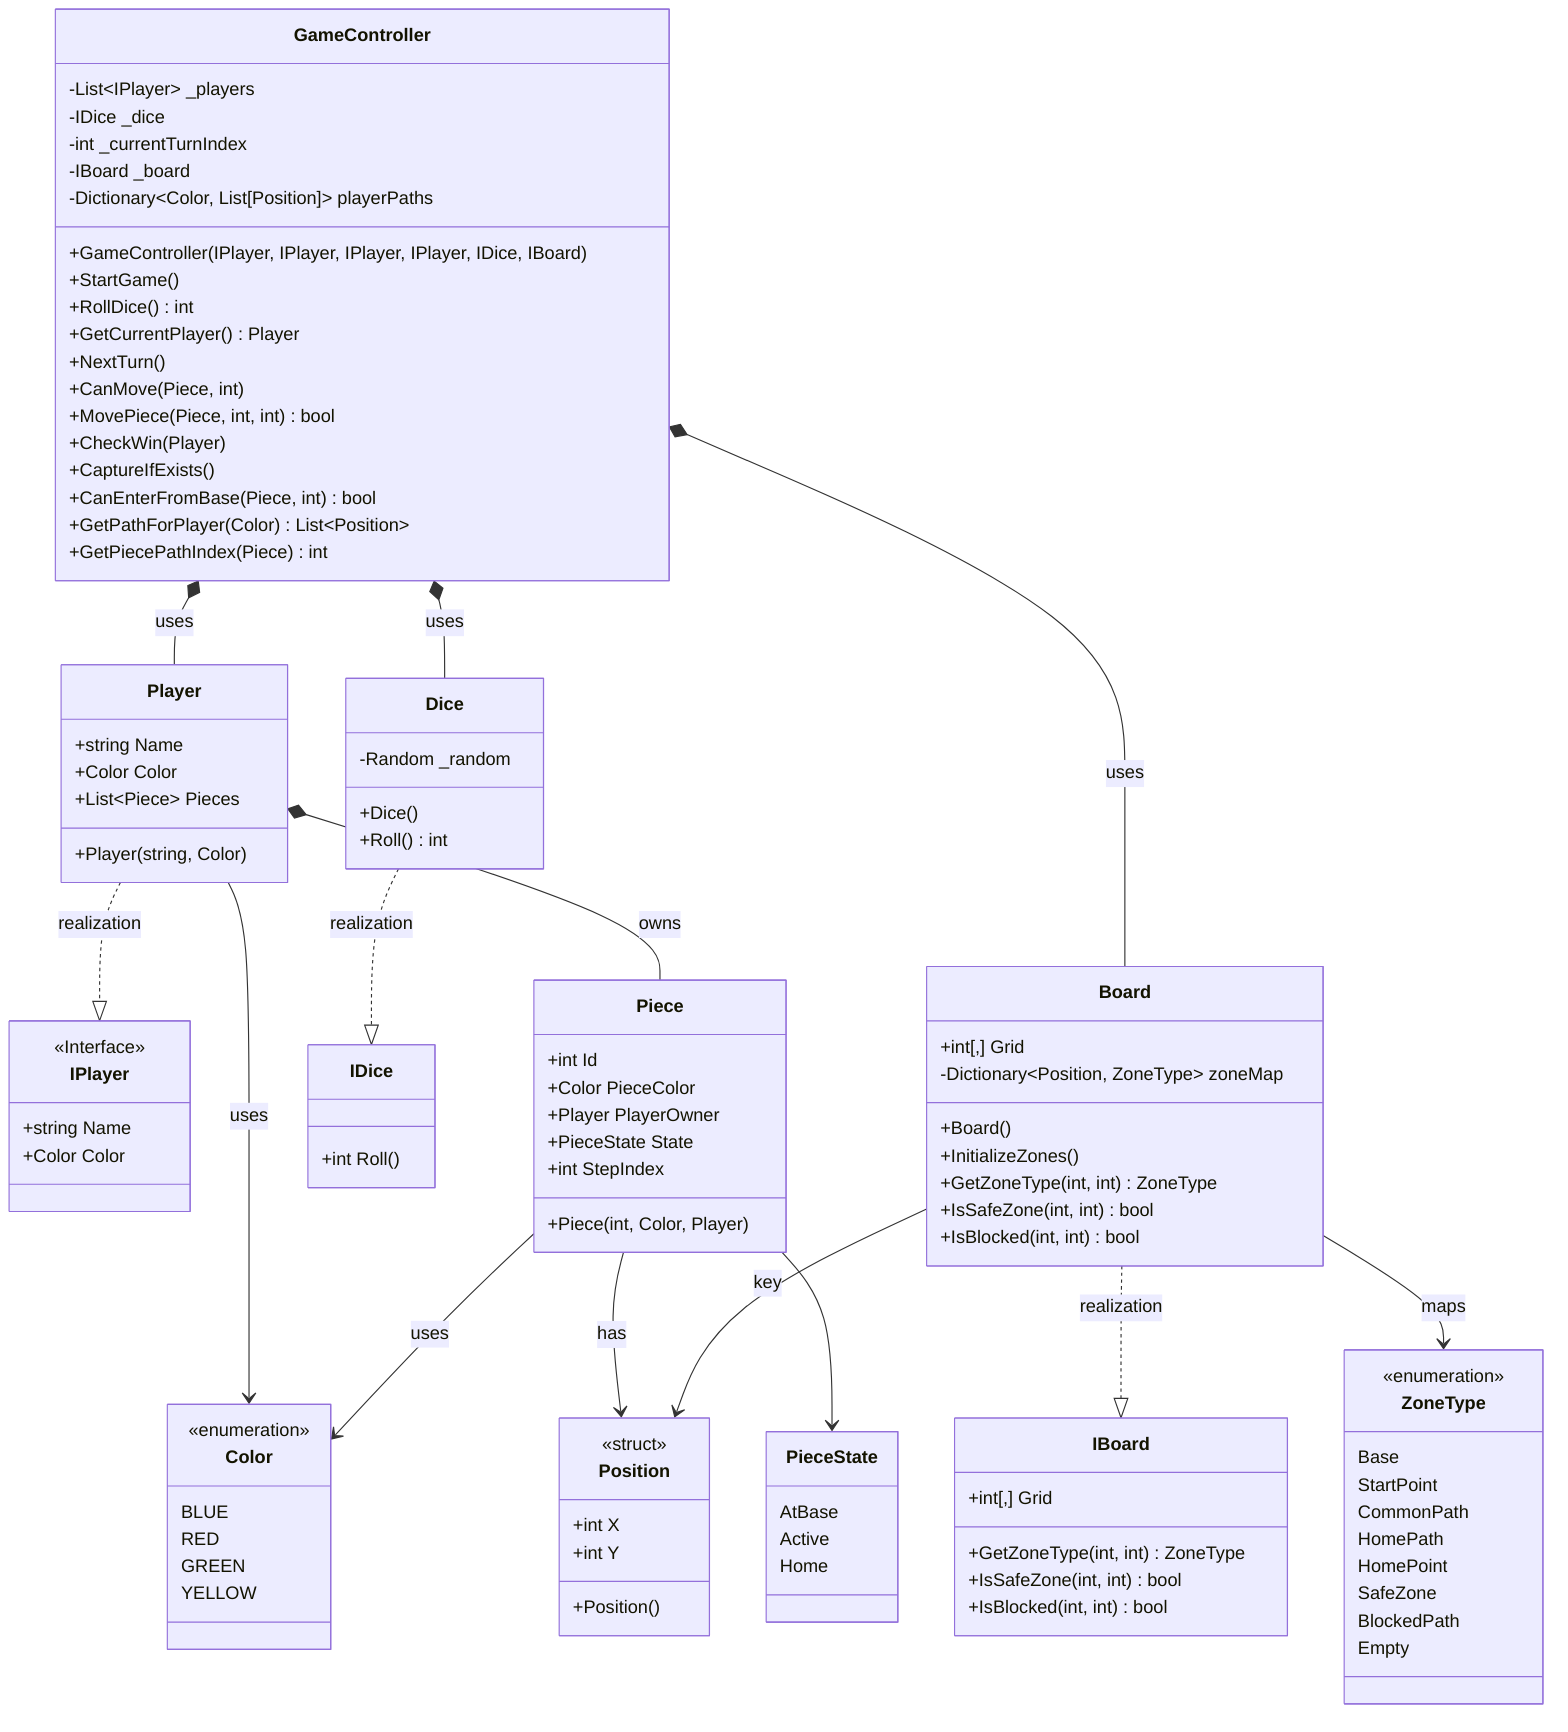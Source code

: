 classDiagram

    class GameController {
        -List~IPlayer~ _players
        -IDice _dice
        -int _currentTurnIndex
        -IBoard _board
        %% Dictionary<Color, List<Position>>
        -Dictionary~Color, List[Position]~ playerPaths

        +GameController(IPlayer, IPlayer, IPlayer, IPlayer, IDice, IBoard)
        +StartGame()
        +RollDice() int
        +GetCurrentPlayer() Player
        +NextTurn()
        +CanMove(Piece, int)
        +MovePiece(Piece, int, int) bool
        +CheckWin(Player)
        +CaptureIfExists()
        +CanEnterFromBase(Piece, int) bool
        +GetPathForPlayer(Color) List~Position~
        +GetPiecePathIndex(Piece) int

    }

    class IPlayer {
        <<Interface>>
        +string Name
        +Color Color
    }

    class Player {
        +string Name
        +Color Color
        +List~Piece~ Pieces
        +Player(string, Color)
    }

    class Piece {
        +int Id
        +Color PieceColor
        +Player PlayerOwner
        +PieceState State
        +int StepIndex
        +Piece(int, Color, Player)
    }

    class IDice {
        +int Roll()
    }

    class Dice {
        -Random _random
        +Dice()
        +Roll() int
    }

    class IBoard{
        +int[,] Grid
        +GetZoneType(int, int) ZoneType
        +IsSafeZone(int, int) bool
        +IsBlocked(int, int) bool
    }

    class Board{
        +int[,] Grid
        -Dictionary~Position, ZoneType~ zoneMap
        +Board()
        +InitializeZones()
        +GetZoneType(int, int) ZoneType
        +IsSafeZone(int, int) bool
        +IsBlocked(int, int) bool
    }

    class Position {
        <<struct>>
        +int X
        +int Y
        +Position()
    }

    class Color {
        <<enumeration>>
        BLUE
        RED
        GREEN
        YELLOW
    }

    class ZoneType {
        <<enumeration>>
        Base
        StartPoint
        CommonPath
        HomePath
        HomePoint
        SafeZone
        BlockedPath
        Empty
    }

    class PieceState{
        AtBase
        Active
        Home
    }

    %% PlayerSection
    GameController *-- Player : uses
    %% GameController *-- IPlayer : uses
    Player ..|> IPlayer : realization
    Player --> Color : uses
    Player *-- Piece : owns
    %% Piece --> Player : references
    Piece --> Color : uses
    Dice ..|> IDice : realization
    GameController *-- Dice : uses
    %% GameController *-- IDice : uses
    Board ..|> IBoard : realization 
    GameController *-- Board : uses
    Piece --> Position : has
    Board --> ZoneType : maps
    Board --> Position : key
    Piece --> PieceState